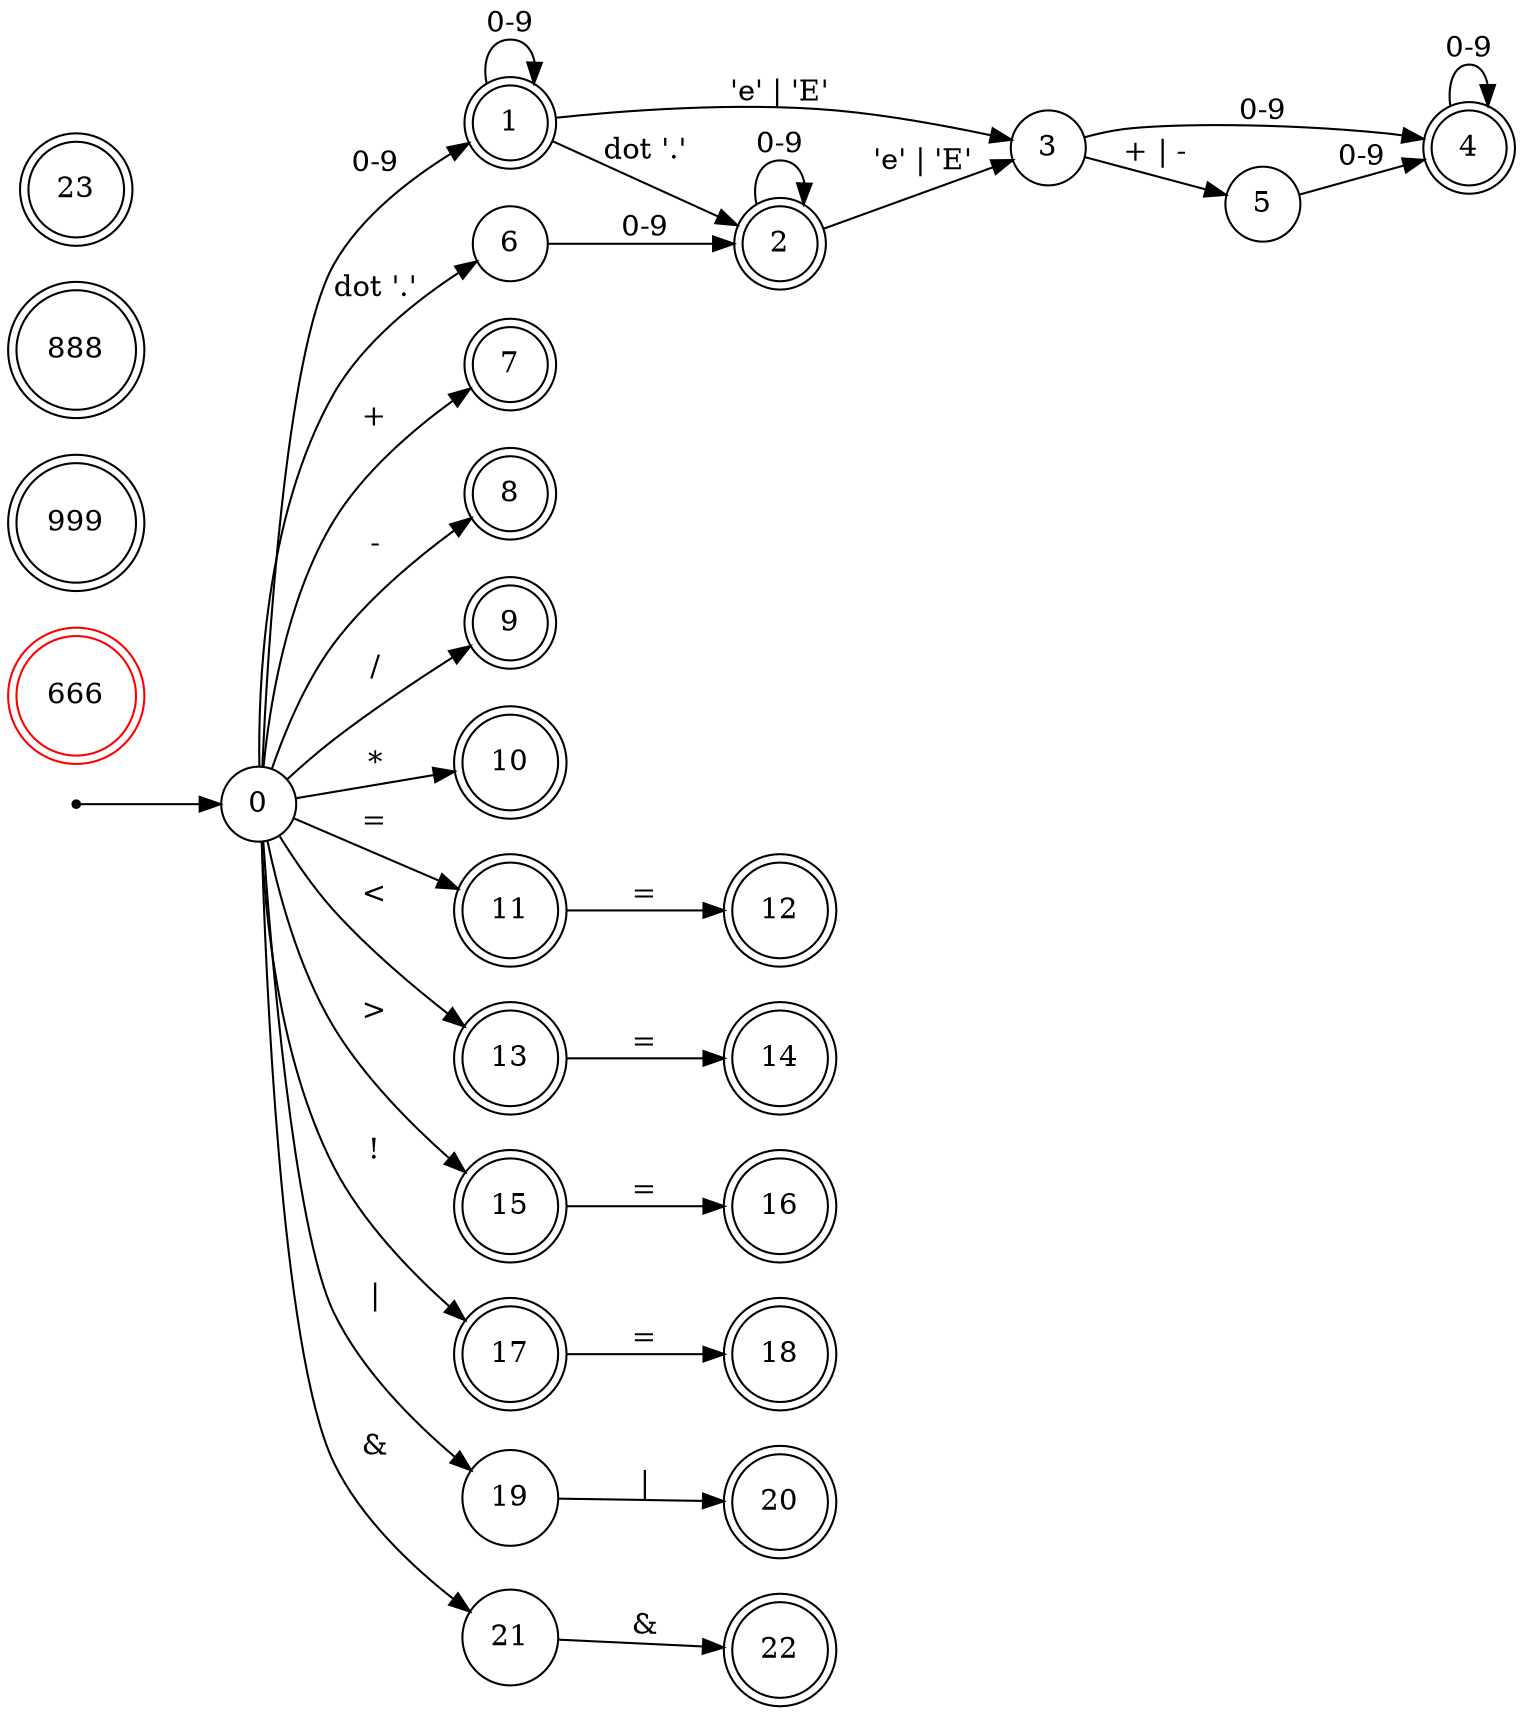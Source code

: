 /* keywords = [
    "boolean",
    "break",
    "continue",
    "else",
    "for",
    "float",
    "if",
    "int",
    "return",
    "void",
    "while"
] 
*/
digraph G {
    // Layout
    rankdir = LR;
    splines = true;

    // Start state.
    node [shape = point];
    start;
    node [shape = circle];
    start_state [label = "0"]; // STATE 0

    start -> start_state;
    node [shape = doublecircle; color = red];
    state_error [label = "666"]; // STATE Error 

    node [shape = doublecircle; color = black];
    state_identifier [label = "999"]; // Identifier.
    state_eof [label = "888"]; // STATE End Of File.

    // Detect Numeric token
    {
        // integer
        state_integer [label = "1"]; // STATE 1
        start_state -> state_integer [label = "0-9"];
        state_integer -> state_integer [label = "0-9"];
        // float
        // (0-9)*.
        // (0-9)*.(0-9)*
        state_float_1 [label = "2"]; // STATE 2
        state_integer -> state_float_1 [label = "dot '.'"];
        state_float_1 -> state_float_1 [label = "0-9"];
        // (0-9)* (E|e)+ (0-9)
        state_E_e_after_int [label = "3" shape = "circle"]; // STATE 3
        state_integer -> state_E_e_after_int [label = "'e' | 'E'"];
        state_float_2 [label = "4"]; // STATE 4
        state_E_e_after_int -> state_float_2 [label = "0-9"];
        state_float_2 -> state_float_2 [label = "0-9"];
        // (0-9)*.(0-9)+ (E|e)* (0-9)+
        state_float_1 -> state_E_e_after_int [label = "'e' | 'E'"];
        // (0-9)*.(0-9)+ (E|e)* (+|-) (0-9)+
        state_sign_after_E_e [label = "5" shape = "circle"]; // STATE 5
        state_E_e_after_int -> state_sign_after_E_e [label = "+ | -"]; 
        state_sign_after_E_e -> state_float_2 [label = "0-9"];
        // .(0-9)*
        state_dot [label = "6" shape = "circle"]; // STATE 6
        start_state -> state_dot [label = "dot '.'"];
        state_dot -> state_float_1 [label = "0-9"];
    }
    
    // detect operators
    {
        // + plus
        state_plus [label = "7"]; // STATE 7
        start_state -> state_plus [label = "+"];
        // - minus
        state_minus [label = "8"]; // STATE 8
        start_state -> state_minus [label = "-"];
        // / division
        state_division [label = "9"]; // STATE 9
        start_state -> state_division [label = "/"];
        // * multiply
        state_multiply [label = "10"]; // STATE 10
        start_state -> state_multiply [label = "*"];
        // = assign
        state_equal [label = "11"]; // STATE 11
        start_state -> state_equal [label = "="];
        // ==
        state_compare [label = "12"]; // STATE 12
        state_equal -> state_compare [label = "="];
        // < less than
        state_less_than [label = "13"]; // STATE 13
        start_state -> state_less_than [label = "<"];
        // <= less than or equal to
        state_less_than_equal [label = "14"]; // STATE 14
        state_less_than -> state_less_than_equal [label = "="];
        // > greater than
        state_greater_than [label = "15"]; // STATE 15
        start_state -> state_greater_than [label = ">"];
        // >= greater than or equal
        state_greater_than_equal [label = "16"]; // STATE 16
        state_greater_than -> state_greater_than_equal [label = "="];
        // ! not operator
        state_logical_not [label = "17"]; // STATE 17
        start_state -> state_logical_not [label = "!"];
        // != not equal
        state_not_equal [label = "18"]; // STATE 18
        state_logical_not -> state_not_equal [label = "="];
        // || logical OR
        state_OR_1 [label = "19" shape = "circle"]; // STATE 19
        start_state -> state_OR_1 [label = "|"];
        state_OR_2 [label = "20"]; // STATE 20
        state_OR_1 -> state_OR_2 [label = "|"];
        // && logical AND
        state_AND_1 [label = "21" shape = "circle"]; // STATE 21
        start_state -> state_AND_1 [label = "&"];
        state_AND_2 [label = "22"]; // STATE 22
        state_AND_1 -> state_AND_2 [label = "&"];
    }

    // Separators
    {
        // {
        state_open_bracket_1 [label = "23"]; // STATE 23
        start_state
    }
}